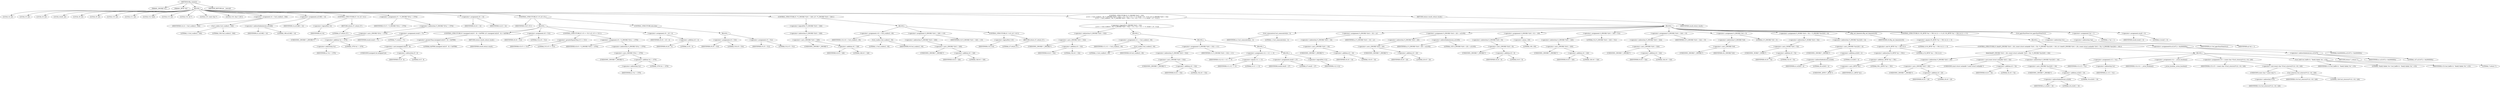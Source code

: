 digraph tftp_connect {  
"1000114" [label = "(METHOD,tftp_connect)" ]
"1000115" [label = "(PARAM,_DWORD *a1)" ]
"1000116" [label = "(PARAM,_BYTE *a2)" ]
"1000117" [label = "(BLOCK,,)" ]
"1000118" [label = "(LOCAL,v4: int)" ]
"1000119" [label = "(LOCAL,v5: int)" ]
"1000120" [label = "(LOCAL,v6: int)" ]
"1000121" [label = "(LOCAL,result: int)" ]
"1000122" [label = "(LOCAL,v8: int)" ]
"1000123" [label = "(LOCAL,v9: int)" ]
"1000124" [label = "(LOCAL,v10: int)" ]
"1000125" [label = "(LOCAL,v11: int)" ]
"1000126" [label = "(LOCAL,v12: bool)" ]
"1000127" [label = "(LOCAL,v13: int)" ]
"1000128" [label = "(LOCAL,v14: int *)" ]
"1000129" [label = "(LOCAL,v15: const char *)" ]
"1000130" [label = "(LOCAL,v16: char [ 128 ])" ]
"1000131" [label = "(<operator>.assignment,v4 = Curl_ccalloc(1, 336))" ]
"1000132" [label = "(IDENTIFIER,v4,v4 = Curl_ccalloc(1, 336))" ]
"1000133" [label = "(Curl_ccalloc,Curl_ccalloc(1, 336))" ]
"1000134" [label = "(LITERAL,1,Curl_ccalloc(1, 336))" ]
"1000135" [label = "(LITERAL,336,Curl_ccalloc(1, 336))" ]
"1000136" [label = "(<operator>.assignment,a1[188] = v4)" ]
"1000137" [label = "(<operator>.indirectIndexAccess,a1[188])" ]
"1000138" [label = "(IDENTIFIER,a1,a1[188] = v4)" ]
"1000139" [label = "(LITERAL,188,a1[188] = v4)" ]
"1000140" [label = "(IDENTIFIER,v4,a1[188] = v4)" ]
"1000141" [label = "(CONTROL_STRUCTURE,if ( !v4 ),if ( !v4 ))" ]
"1000142" [label = "(<operator>.logicalNot,!v4)" ]
"1000143" [label = "(IDENTIFIER,v4,!v4)" ]
"1000144" [label = "(RETURN,return 27;,return 27;)" ]
"1000145" [label = "(LITERAL,27,return 27;)" ]
"1000146" [label = "(<operator>.assignment,v5 = *(_DWORD *)(*a1 + 1576))" ]
"1000147" [label = "(IDENTIFIER,v5,v5 = *(_DWORD *)(*a1 + 1576))" ]
"1000148" [label = "(<operator>.indirection,*(_DWORD *)(*a1 + 1576))" ]
"1000149" [label = "(<operator>.cast,(_DWORD *)(*a1 + 1576))" ]
"1000150" [label = "(UNKNOWN,_DWORD *,_DWORD *)" ]
"1000151" [label = "(<operator>.addition,*a1 + 1576)" ]
"1000152" [label = "(<operator>.indirection,*a1)" ]
"1000153" [label = "(IDENTIFIER,a1,*a1 + 1576)" ]
"1000154" [label = "(LITERAL,1576,*a1 + 1576)" ]
"1000155" [label = "(<operator>.assignment,v6 = v4)" ]
"1000156" [label = "(IDENTIFIER,v6,v6 = v4)" ]
"1000157" [label = "(IDENTIFIER,v4,v6 = v4)" ]
"1000158" [label = "(CONTROL_STRUCTURE,if ( v5 ),if ( v5 ))" ]
"1000159" [label = "(IDENTIFIER,v5,if ( v5 ))" ]
"1000160" [label = "(BLOCK,,)" ]
"1000161" [label = "(<operator>.assignment,result = 71)" ]
"1000162" [label = "(IDENTIFIER,result,result = 71)" ]
"1000163" [label = "(LITERAL,71,result = 71)" ]
"1000164" [label = "(CONTROL_STRUCTURE,if ( (unsigned int)(v5 - 8) > 0xFFB0 ),if ( (unsigned int)(v5 - 8) > 0xFFB0 ))" ]
"1000165" [label = "(<operator>.greaterThan,(unsigned int)(v5 - 8) > 0xFFB0)" ]
"1000166" [label = "(<operator>.cast,(unsigned int)(v5 - 8))" ]
"1000167" [label = "(UNKNOWN,unsigned int,unsigned int)" ]
"1000168" [label = "(<operator>.subtraction,v5 - 8)" ]
"1000169" [label = "(IDENTIFIER,v5,v5 - 8)" ]
"1000170" [label = "(LITERAL,8,v5 - 8)" ]
"1000171" [label = "(LITERAL,0xFFB0,(unsigned int)(v5 - 8) > 0xFFB0)" ]
"1000172" [label = "(RETURN,return result;,return result;)" ]
"1000173" [label = "(IDENTIFIER,result,return result;)" ]
"1000174" [label = "(<operator>.assignment,v8 = 512)" ]
"1000175" [label = "(IDENTIFIER,v8,v8 = 512)" ]
"1000176" [label = "(LITERAL,512,v8 = 512)" ]
"1000177" [label = "(CONTROL_STRUCTURE,if ( v5 >= 513 ),if ( v5 >= 513 ))" ]
"1000178" [label = "(<operator>.greaterEqualsThan,v5 >= 513)" ]
"1000179" [label = "(IDENTIFIER,v5,v5 >= 513)" ]
"1000180" [label = "(LITERAL,513,v5 >= 513)" ]
"1000181" [label = "(<operator>.assignment,v8 = *(_DWORD *)(*a1 + 1576))" ]
"1000182" [label = "(IDENTIFIER,v8,v8 = *(_DWORD *)(*a1 + 1576))" ]
"1000183" [label = "(<operator>.indirection,*(_DWORD *)(*a1 + 1576))" ]
"1000184" [label = "(<operator>.cast,(_DWORD *)(*a1 + 1576))" ]
"1000185" [label = "(UNKNOWN,_DWORD *,_DWORD *)" ]
"1000186" [label = "(<operator>.addition,*a1 + 1576)" ]
"1000187" [label = "(<operator>.indirection,*a1)" ]
"1000188" [label = "(IDENTIFIER,a1,*a1 + 1576)" ]
"1000189" [label = "(LITERAL,1576,*a1 + 1576)" ]
"1000190" [label = "(<operator>.assignment,v9 = v8 + 4)" ]
"1000191" [label = "(IDENTIFIER,v9,v9 = v8 + 4)" ]
"1000192" [label = "(<operator>.addition,v8 + 4)" ]
"1000193" [label = "(IDENTIFIER,v8,v8 + 4)" ]
"1000194" [label = "(LITERAL,4,v8 + 4)" ]
"1000195" [label = "(CONTROL_STRUCTURE,else,else)" ]
"1000196" [label = "(BLOCK,,)" ]
"1000197" [label = "(<operator>.assignment,v9 = 516)" ]
"1000198" [label = "(IDENTIFIER,v9,v9 = 516)" ]
"1000199" [label = "(LITERAL,516,v9 = 516)" ]
"1000200" [label = "(<operator>.assignment,v5 = 512)" ]
"1000201" [label = "(IDENTIFIER,v5,v5 = 512)" ]
"1000202" [label = "(LITERAL,512,v5 = 512)" ]
"1000203" [label = "(CONTROL_STRUCTURE,if ( !*(_DWORD *)(v6 + 328) ),if ( !*(_DWORD *)(v6 + 328) ))" ]
"1000204" [label = "(<operator>.logicalNot,!*(_DWORD *)(v6 + 328))" ]
"1000205" [label = "(<operator>.indirection,*(_DWORD *)(v6 + 328))" ]
"1000206" [label = "(<operator>.cast,(_DWORD *)(v6 + 328))" ]
"1000207" [label = "(UNKNOWN,_DWORD *,_DWORD *)" ]
"1000208" [label = "(<operator>.addition,v6 + 328)" ]
"1000209" [label = "(IDENTIFIER,v6,v6 + 328)" ]
"1000210" [label = "(LITERAL,328,v6 + 328)" ]
"1000211" [label = "(BLOCK,,)" ]
"1000212" [label = "(<operator>.assignment,v10 = Curl_ccalloc(1, v9))" ]
"1000213" [label = "(IDENTIFIER,v10,v10 = Curl_ccalloc(1, v9))" ]
"1000214" [label = "(Curl_ccalloc,Curl_ccalloc(1, v9))" ]
"1000215" [label = "(LITERAL,1,Curl_ccalloc(1, v9))" ]
"1000216" [label = "(IDENTIFIER,v9,Curl_ccalloc(1, v9))" ]
"1000217" [label = "(<operator>.assignment,*(_DWORD *)(v6 + 328) = v10)" ]
"1000218" [label = "(<operator>.indirection,*(_DWORD *)(v6 + 328))" ]
"1000219" [label = "(<operator>.cast,(_DWORD *)(v6 + 328))" ]
"1000220" [label = "(UNKNOWN,_DWORD *,_DWORD *)" ]
"1000221" [label = "(<operator>.addition,v6 + 328)" ]
"1000222" [label = "(IDENTIFIER,v6,v6 + 328)" ]
"1000223" [label = "(LITERAL,328,v6 + 328)" ]
"1000224" [label = "(IDENTIFIER,v10,*(_DWORD *)(v6 + 328) = v10)" ]
"1000225" [label = "(CONTROL_STRUCTURE,if ( !v10 ),if ( !v10 ))" ]
"1000226" [label = "(<operator>.logicalNot,!v10)" ]
"1000227" [label = "(IDENTIFIER,v10,!v10)" ]
"1000228" [label = "(RETURN,return 27;,return 27;)" ]
"1000229" [label = "(LITERAL,27,return 27;)" ]
"1000230" [label = "(CONTROL_STRUCTURE,if ( *(_DWORD *)(v6 + 332)\n    || (v11 = Curl_ccalloc(1, v9), *(_DWORD *)(v6 + 332) = v11, v12 = v11 == 0, result = 27, !v12) ),if ( *(_DWORD *)(v6 + 332)\n    || (v11 = Curl_ccalloc(1, v9), *(_DWORD *)(v6 + 332) = v11, v12 = v11 == 0, result = 27, !v12) ))" ]
"1000231" [label = "(<operator>.logicalOr,*(_DWORD *)(v6 + 332)\n    || (v11 = Curl_ccalloc(1, v9), *(_DWORD *)(v6 + 332) = v11, v12 = v11 == 0, result = 27, !v12))" ]
"1000232" [label = "(<operator>.indirection,*(_DWORD *)(v6 + 332))" ]
"1000233" [label = "(<operator>.cast,(_DWORD *)(v6 + 332))" ]
"1000234" [label = "(UNKNOWN,_DWORD *,_DWORD *)" ]
"1000235" [label = "(<operator>.addition,v6 + 332)" ]
"1000236" [label = "(IDENTIFIER,v6,v6 + 332)" ]
"1000237" [label = "(LITERAL,332,v6 + 332)" ]
"1000238" [label = "(BLOCK,,)" ]
"1000239" [label = "(<operator>.assignment,v11 = Curl_ccalloc(1, v9))" ]
"1000240" [label = "(IDENTIFIER,v11,v11 = Curl_ccalloc(1, v9))" ]
"1000241" [label = "(Curl_ccalloc,Curl_ccalloc(1, v9))" ]
"1000242" [label = "(LITERAL,1,Curl_ccalloc(1, v9))" ]
"1000243" [label = "(IDENTIFIER,v9,Curl_ccalloc(1, v9))" ]
"1000244" [label = "(BLOCK,,)" ]
"1000245" [label = "(<operator>.assignment,*(_DWORD *)(v6 + 332) = v11)" ]
"1000246" [label = "(<operator>.indirection,*(_DWORD *)(v6 + 332))" ]
"1000247" [label = "(<operator>.cast,(_DWORD *)(v6 + 332))" ]
"1000248" [label = "(UNKNOWN,_DWORD *,_DWORD *)" ]
"1000249" [label = "(<operator>.addition,v6 + 332)" ]
"1000250" [label = "(IDENTIFIER,v6,v6 + 332)" ]
"1000251" [label = "(LITERAL,332,v6 + 332)" ]
"1000252" [label = "(IDENTIFIER,v11,*(_DWORD *)(v6 + 332) = v11)" ]
"1000253" [label = "(BLOCK,,)" ]
"1000254" [label = "(<operator>.assignment,v12 = v11 == 0)" ]
"1000255" [label = "(IDENTIFIER,v12,v12 = v11 == 0)" ]
"1000256" [label = "(<operator>.equals,v11 == 0)" ]
"1000257" [label = "(IDENTIFIER,v11,v11 == 0)" ]
"1000258" [label = "(LITERAL,0,v11 == 0)" ]
"1000259" [label = "(BLOCK,,)" ]
"1000260" [label = "(<operator>.assignment,result = 27)" ]
"1000261" [label = "(IDENTIFIER,result,result = 27)" ]
"1000262" [label = "(LITERAL,27,result = 27)" ]
"1000263" [label = "(<operator>.logicalNot,!v12)" ]
"1000264" [label = "(IDENTIFIER,v12,!v12)" ]
"1000265" [label = "(BLOCK,,)" ]
"1000266" [label = "(Curl_conncontrol,Curl_conncontrol(a1, 1))" ]
"1000267" [label = "(IDENTIFIER,a1,Curl_conncontrol(a1, 1))" ]
"1000268" [label = "(LITERAL,1,Curl_conncontrol(a1, 1))" ]
"1000269" [label = "(<operator>.assignment,*(_DWORD *)(v6 + 16) = a1)" ]
"1000270" [label = "(<operator>.indirection,*(_DWORD *)(v6 + 16))" ]
"1000271" [label = "(<operator>.cast,(_DWORD *)(v6 + 16))" ]
"1000272" [label = "(UNKNOWN,_DWORD *,_DWORD *)" ]
"1000273" [label = "(<operator>.addition,v6 + 16)" ]
"1000274" [label = "(IDENTIFIER,v6,v6 + 16)" ]
"1000275" [label = "(LITERAL,16,v6 + 16)" ]
"1000276" [label = "(IDENTIFIER,a1,*(_DWORD *)(v6 + 16) = a1)" ]
"1000277" [label = "(<operator>.assignment,*(_DWORD *)(v6 + 20) = a1[105])" ]
"1000278" [label = "(<operator>.indirection,*(_DWORD *)(v6 + 20))" ]
"1000279" [label = "(<operator>.cast,(_DWORD *)(v6 + 20))" ]
"1000280" [label = "(UNKNOWN,_DWORD *,_DWORD *)" ]
"1000281" [label = "(<operator>.addition,v6 + 20)" ]
"1000282" [label = "(IDENTIFIER,v6,v6 + 20)" ]
"1000283" [label = "(LITERAL,20,v6 + 20)" ]
"1000284" [label = "(<operator>.indirectIndexAccess,a1[105])" ]
"1000285" [label = "(IDENTIFIER,a1,*(_DWORD *)(v6 + 20) = a1[105])" ]
"1000286" [label = "(LITERAL,105,*(_DWORD *)(v6 + 20) = a1[105])" ]
"1000287" [label = "(<operator>.assignment,*(_DWORD *)(v6 + 8) = -100)" ]
"1000288" [label = "(<operator>.indirection,*(_DWORD *)(v6 + 8))" ]
"1000289" [label = "(<operator>.cast,(_DWORD *)(v6 + 8))" ]
"1000290" [label = "(UNKNOWN,_DWORD *,_DWORD *)" ]
"1000291" [label = "(<operator>.addition,v6 + 8)" ]
"1000292" [label = "(IDENTIFIER,v6,v6 + 8)" ]
"1000293" [label = "(LITERAL,8,v6 + 8)" ]
"1000294" [label = "(<operator>.minus,-100)" ]
"1000295" [label = "(LITERAL,100,-100)" ]
"1000296" [label = "(<operator>.assignment,*(_DWORD *)(v6 + 320) = 512)" ]
"1000297" [label = "(<operator>.indirection,*(_DWORD *)(v6 + 320))" ]
"1000298" [label = "(<operator>.cast,(_DWORD *)(v6 + 320))" ]
"1000299" [label = "(UNKNOWN,_DWORD *,_DWORD *)" ]
"1000300" [label = "(<operator>.addition,v6 + 320)" ]
"1000301" [label = "(IDENTIFIER,v6,v6 + 320)" ]
"1000302" [label = "(LITERAL,320,v6 + 320)" ]
"1000303" [label = "(LITERAL,512,*(_DWORD *)(v6 + 320) = 512)" ]
"1000304" [label = "(<operator>.assignment,*(_DWORD *)(v6 + 324) = v5)" ]
"1000305" [label = "(<operator>.indirection,*(_DWORD *)(v6 + 324))" ]
"1000306" [label = "(<operator>.cast,(_DWORD *)(v6 + 324))" ]
"1000307" [label = "(UNKNOWN,_DWORD *,_DWORD *)" ]
"1000308" [label = "(<operator>.addition,v6 + 324)" ]
"1000309" [label = "(IDENTIFIER,v6,v6 + 324)" ]
"1000310" [label = "(LITERAL,324,v6 + 324)" ]
"1000311" [label = "(IDENTIFIER,v5,*(_DWORD *)(v6 + 324) = v5)" ]
"1000312" [label = "(<operator>.assignment,*(_DWORD *)v6 = 0)" ]
"1000313" [label = "(<operator>.indirection,*(_DWORD *)v6)" ]
"1000314" [label = "(<operator>.cast,(_DWORD *)v6)" ]
"1000315" [label = "(UNKNOWN,_DWORD *,_DWORD *)" ]
"1000316" [label = "(IDENTIFIER,v6,(_DWORD *)v6)" ]
"1000317" [label = "(LITERAL,0,*(_DWORD *)v6 = 0)" ]
"1000318" [label = "(<operator>.assignment,*(_WORD *)(v6 + 52) = *(_DWORD *)(a1[20] + 4))" ]
"1000319" [label = "(<operator>.indirection,*(_WORD *)(v6 + 52))" ]
"1000320" [label = "(<operator>.cast,(_WORD *)(v6 + 52))" ]
"1000321" [label = "(UNKNOWN,_WORD *,_WORD *)" ]
"1000322" [label = "(<operator>.addition,v6 + 52)" ]
"1000323" [label = "(IDENTIFIER,v6,v6 + 52)" ]
"1000324" [label = "(LITERAL,52,v6 + 52)" ]
"1000325" [label = "(<operator>.indirection,*(_DWORD *)(a1[20] + 4))" ]
"1000326" [label = "(<operator>.cast,(_DWORD *)(a1[20] + 4))" ]
"1000327" [label = "(UNKNOWN,_DWORD *,_DWORD *)" ]
"1000328" [label = "(<operator>.addition,a1[20] + 4)" ]
"1000329" [label = "(<operator>.indirectIndexAccess,a1[20])" ]
"1000330" [label = "(IDENTIFIER,a1,a1[20] + 4)" ]
"1000331" [label = "(LITERAL,20,a1[20] + 4)" ]
"1000332" [label = "(LITERAL,4,a1[20] + 4)" ]
"1000333" [label = "(tftp_set_timeouts,tftp_set_timeouts(v6))" ]
"1000334" [label = "(IDENTIFIER,v6,tftp_set_timeouts(v6))" ]
"1000335" [label = "(CONTROL_STRUCTURE,if ( (*((_BYTE *)a1 + 591) & 2) == 0 ),if ( (*((_BYTE *)a1 + 591) & 2) == 0 ))" ]
"1000336" [label = "(<operator>.equals,(*((_BYTE *)a1 + 591) & 2) == 0)" ]
"1000337" [label = "(<operator>.and,*((_BYTE *)a1 + 591) & 2)" ]
"1000338" [label = "(<operator>.indirection,*((_BYTE *)a1 + 591))" ]
"1000339" [label = "(<operator>.addition,(_BYTE *)a1 + 591)" ]
"1000340" [label = "(<operator>.cast,(_BYTE *)a1)" ]
"1000341" [label = "(UNKNOWN,_BYTE *,_BYTE *)" ]
"1000342" [label = "(IDENTIFIER,a1,(_BYTE *)a1)" ]
"1000343" [label = "(LITERAL,591,(_BYTE *)a1 + 591)" ]
"1000344" [label = "(LITERAL,2,*((_BYTE *)a1 + 591) & 2)" ]
"1000345" [label = "(LITERAL,0,(*((_BYTE *)a1 + 591) & 2) == 0)" ]
"1000346" [label = "(BLOCK,,)" ]
"1000347" [label = "(CONTROL_STRUCTURE,if ( bind(*(_DWORD *)(v6 + 20), (const struct sockaddr *)(v6 + 52), *(_DWORD *)(a1[20] + 16)) ),if ( bind(*(_DWORD *)(v6 + 20), (const struct sockaddr *)(v6 + 52), *(_DWORD *)(a1[20] + 16)) ))" ]
"1000348" [label = "(bind,bind(*(_DWORD *)(v6 + 20), (const struct sockaddr *)(v6 + 52), *(_DWORD *)(a1[20] + 16)))" ]
"1000349" [label = "(<operator>.indirection,*(_DWORD *)(v6 + 20))" ]
"1000350" [label = "(<operator>.cast,(_DWORD *)(v6 + 20))" ]
"1000351" [label = "(UNKNOWN,_DWORD *,_DWORD *)" ]
"1000352" [label = "(<operator>.addition,v6 + 20)" ]
"1000353" [label = "(IDENTIFIER,v6,v6 + 20)" ]
"1000354" [label = "(LITERAL,20,v6 + 20)" ]
"1000355" [label = "(<operator>.cast,(const struct sockaddr *)(v6 + 52))" ]
"1000356" [label = "(UNKNOWN,const struct sockaddr *,const struct sockaddr *)" ]
"1000357" [label = "(<operator>.addition,v6 + 52)" ]
"1000358" [label = "(IDENTIFIER,v6,v6 + 52)" ]
"1000359" [label = "(LITERAL,52,v6 + 52)" ]
"1000360" [label = "(<operator>.indirection,*(_DWORD *)(a1[20] + 16))" ]
"1000361" [label = "(<operator>.cast,(_DWORD *)(a1[20] + 16))" ]
"1000362" [label = "(UNKNOWN,_DWORD *,_DWORD *)" ]
"1000363" [label = "(<operator>.addition,a1[20] + 16)" ]
"1000364" [label = "(<operator>.indirectIndexAccess,a1[20])" ]
"1000365" [label = "(IDENTIFIER,a1,a1[20] + 16)" ]
"1000366" [label = "(LITERAL,20,a1[20] + 16)" ]
"1000367" [label = "(LITERAL,16,a1[20] + 16)" ]
"1000368" [label = "(BLOCK,,)" ]
"1000369" [label = "(<operator>.assignment,v13 = *a1)" ]
"1000370" [label = "(IDENTIFIER,v13,v13 = *a1)" ]
"1000371" [label = "(<operator>.indirection,*a1)" ]
"1000372" [label = "(IDENTIFIER,a1,v13 = *a1)" ]
"1000373" [label = "(<operator>.assignment,v14 = _errno_location())" ]
"1000374" [label = "(IDENTIFIER,v14,v14 = _errno_location())" ]
"1000375" [label = "(_errno_location,_errno_location())" ]
"1000376" [label = "(<operator>.assignment,v15 = (const char *)Curl_strerror(*v14, v16, 128))" ]
"1000377" [label = "(IDENTIFIER,v15,v15 = (const char *)Curl_strerror(*v14, v16, 128))" ]
"1000378" [label = "(<operator>.cast,(const char *)Curl_strerror(*v14, v16, 128))" ]
"1000379" [label = "(UNKNOWN,const char *,const char *)" ]
"1000380" [label = "(Curl_strerror,Curl_strerror(*v14, v16, 128))" ]
"1000381" [label = "(<operator>.indirection,*v14)" ]
"1000382" [label = "(IDENTIFIER,v14,Curl_strerror(*v14, v16, 128))" ]
"1000383" [label = "(IDENTIFIER,v16,Curl_strerror(*v14, v16, 128))" ]
"1000384" [label = "(LITERAL,128,Curl_strerror(*v14, v16, 128))" ]
"1000385" [label = "(Curl_failf,Curl_failf(v13, \"bind() failed; %s\", v15))" ]
"1000386" [label = "(IDENTIFIER,v13,Curl_failf(v13, \"bind() failed; %s\", v15))" ]
"1000387" [label = "(LITERAL,\"bind() failed; %s\",Curl_failf(v13, \"bind() failed; %s\", v15))" ]
"1000388" [label = "(IDENTIFIER,v15,Curl_failf(v13, \"bind() failed; %s\", v15))" ]
"1000389" [label = "(RETURN,return 7;,return 7;)" ]
"1000390" [label = "(LITERAL,7,return 7;)" ]
"1000391" [label = "(<operators>.assignmentOr,a1[147] |= 0x2000000u)" ]
"1000392" [label = "(<operator>.indirectIndexAccess,a1[147])" ]
"1000393" [label = "(IDENTIFIER,a1,a1[147] |= 0x2000000u)" ]
"1000394" [label = "(LITERAL,147,a1[147] |= 0x2000000u)" ]
"1000395" [label = "(LITERAL,0x2000000u,a1[147] |= 0x2000000u)" ]
"1000396" [label = "(Curl_pgrsStartNow,Curl_pgrsStartNow(*a1))" ]
"1000397" [label = "(<operator>.indirection,*a1)" ]
"1000398" [label = "(IDENTIFIER,a1,Curl_pgrsStartNow(*a1))" ]
"1000399" [label = "(<operator>.assignment,*a2 = 1)" ]
"1000400" [label = "(<operator>.indirection,*a2)" ]
"1000401" [label = "(IDENTIFIER,a2,*a2 = 1)" ]
"1000402" [label = "(LITERAL,1,*a2 = 1)" ]
"1000403" [label = "(<operator>.assignment,result = 0)" ]
"1000404" [label = "(IDENTIFIER,result,result = 0)" ]
"1000405" [label = "(LITERAL,0,result = 0)" ]
"1000406" [label = "(RETURN,return result;,return result;)" ]
"1000407" [label = "(IDENTIFIER,result,return result;)" ]
"1000408" [label = "(METHOD_RETURN,int __fastcall)" ]
  "1000114" -> "1000115" 
  "1000114" -> "1000116" 
  "1000114" -> "1000117" 
  "1000114" -> "1000408" 
  "1000117" -> "1000118" 
  "1000117" -> "1000119" 
  "1000117" -> "1000120" 
  "1000117" -> "1000121" 
  "1000117" -> "1000122" 
  "1000117" -> "1000123" 
  "1000117" -> "1000124" 
  "1000117" -> "1000125" 
  "1000117" -> "1000126" 
  "1000117" -> "1000127" 
  "1000117" -> "1000128" 
  "1000117" -> "1000129" 
  "1000117" -> "1000130" 
  "1000117" -> "1000131" 
  "1000117" -> "1000136" 
  "1000117" -> "1000141" 
  "1000117" -> "1000146" 
  "1000117" -> "1000155" 
  "1000117" -> "1000158" 
  "1000117" -> "1000203" 
  "1000117" -> "1000230" 
  "1000117" -> "1000406" 
  "1000131" -> "1000132" 
  "1000131" -> "1000133" 
  "1000133" -> "1000134" 
  "1000133" -> "1000135" 
  "1000136" -> "1000137" 
  "1000136" -> "1000140" 
  "1000137" -> "1000138" 
  "1000137" -> "1000139" 
  "1000141" -> "1000142" 
  "1000141" -> "1000144" 
  "1000142" -> "1000143" 
  "1000144" -> "1000145" 
  "1000146" -> "1000147" 
  "1000146" -> "1000148" 
  "1000148" -> "1000149" 
  "1000149" -> "1000150" 
  "1000149" -> "1000151" 
  "1000151" -> "1000152" 
  "1000151" -> "1000154" 
  "1000152" -> "1000153" 
  "1000155" -> "1000156" 
  "1000155" -> "1000157" 
  "1000158" -> "1000159" 
  "1000158" -> "1000160" 
  "1000158" -> "1000195" 
  "1000160" -> "1000161" 
  "1000160" -> "1000164" 
  "1000160" -> "1000174" 
  "1000160" -> "1000177" 
  "1000160" -> "1000190" 
  "1000161" -> "1000162" 
  "1000161" -> "1000163" 
  "1000164" -> "1000165" 
  "1000164" -> "1000172" 
  "1000165" -> "1000166" 
  "1000165" -> "1000171" 
  "1000166" -> "1000167" 
  "1000166" -> "1000168" 
  "1000168" -> "1000169" 
  "1000168" -> "1000170" 
  "1000172" -> "1000173" 
  "1000174" -> "1000175" 
  "1000174" -> "1000176" 
  "1000177" -> "1000178" 
  "1000177" -> "1000181" 
  "1000178" -> "1000179" 
  "1000178" -> "1000180" 
  "1000181" -> "1000182" 
  "1000181" -> "1000183" 
  "1000183" -> "1000184" 
  "1000184" -> "1000185" 
  "1000184" -> "1000186" 
  "1000186" -> "1000187" 
  "1000186" -> "1000189" 
  "1000187" -> "1000188" 
  "1000190" -> "1000191" 
  "1000190" -> "1000192" 
  "1000192" -> "1000193" 
  "1000192" -> "1000194" 
  "1000195" -> "1000196" 
  "1000196" -> "1000197" 
  "1000196" -> "1000200" 
  "1000197" -> "1000198" 
  "1000197" -> "1000199" 
  "1000200" -> "1000201" 
  "1000200" -> "1000202" 
  "1000203" -> "1000204" 
  "1000203" -> "1000211" 
  "1000204" -> "1000205" 
  "1000205" -> "1000206" 
  "1000206" -> "1000207" 
  "1000206" -> "1000208" 
  "1000208" -> "1000209" 
  "1000208" -> "1000210" 
  "1000211" -> "1000212" 
  "1000211" -> "1000217" 
  "1000211" -> "1000225" 
  "1000212" -> "1000213" 
  "1000212" -> "1000214" 
  "1000214" -> "1000215" 
  "1000214" -> "1000216" 
  "1000217" -> "1000218" 
  "1000217" -> "1000224" 
  "1000218" -> "1000219" 
  "1000219" -> "1000220" 
  "1000219" -> "1000221" 
  "1000221" -> "1000222" 
  "1000221" -> "1000223" 
  "1000225" -> "1000226" 
  "1000225" -> "1000228" 
  "1000226" -> "1000227" 
  "1000228" -> "1000229" 
  "1000230" -> "1000231" 
  "1000230" -> "1000265" 
  "1000231" -> "1000232" 
  "1000231" -> "1000238" 
  "1000232" -> "1000233" 
  "1000233" -> "1000234" 
  "1000233" -> "1000235" 
  "1000235" -> "1000236" 
  "1000235" -> "1000237" 
  "1000238" -> "1000239" 
  "1000238" -> "1000244" 
  "1000239" -> "1000240" 
  "1000239" -> "1000241" 
  "1000241" -> "1000242" 
  "1000241" -> "1000243" 
  "1000244" -> "1000245" 
  "1000244" -> "1000253" 
  "1000245" -> "1000246" 
  "1000245" -> "1000252" 
  "1000246" -> "1000247" 
  "1000247" -> "1000248" 
  "1000247" -> "1000249" 
  "1000249" -> "1000250" 
  "1000249" -> "1000251" 
  "1000253" -> "1000254" 
  "1000253" -> "1000259" 
  "1000254" -> "1000255" 
  "1000254" -> "1000256" 
  "1000256" -> "1000257" 
  "1000256" -> "1000258" 
  "1000259" -> "1000260" 
  "1000259" -> "1000263" 
  "1000260" -> "1000261" 
  "1000260" -> "1000262" 
  "1000263" -> "1000264" 
  "1000265" -> "1000266" 
  "1000265" -> "1000269" 
  "1000265" -> "1000277" 
  "1000265" -> "1000287" 
  "1000265" -> "1000296" 
  "1000265" -> "1000304" 
  "1000265" -> "1000312" 
  "1000265" -> "1000318" 
  "1000265" -> "1000333" 
  "1000265" -> "1000335" 
  "1000265" -> "1000396" 
  "1000265" -> "1000399" 
  "1000265" -> "1000403" 
  "1000266" -> "1000267" 
  "1000266" -> "1000268" 
  "1000269" -> "1000270" 
  "1000269" -> "1000276" 
  "1000270" -> "1000271" 
  "1000271" -> "1000272" 
  "1000271" -> "1000273" 
  "1000273" -> "1000274" 
  "1000273" -> "1000275" 
  "1000277" -> "1000278" 
  "1000277" -> "1000284" 
  "1000278" -> "1000279" 
  "1000279" -> "1000280" 
  "1000279" -> "1000281" 
  "1000281" -> "1000282" 
  "1000281" -> "1000283" 
  "1000284" -> "1000285" 
  "1000284" -> "1000286" 
  "1000287" -> "1000288" 
  "1000287" -> "1000294" 
  "1000288" -> "1000289" 
  "1000289" -> "1000290" 
  "1000289" -> "1000291" 
  "1000291" -> "1000292" 
  "1000291" -> "1000293" 
  "1000294" -> "1000295" 
  "1000296" -> "1000297" 
  "1000296" -> "1000303" 
  "1000297" -> "1000298" 
  "1000298" -> "1000299" 
  "1000298" -> "1000300" 
  "1000300" -> "1000301" 
  "1000300" -> "1000302" 
  "1000304" -> "1000305" 
  "1000304" -> "1000311" 
  "1000305" -> "1000306" 
  "1000306" -> "1000307" 
  "1000306" -> "1000308" 
  "1000308" -> "1000309" 
  "1000308" -> "1000310" 
  "1000312" -> "1000313" 
  "1000312" -> "1000317" 
  "1000313" -> "1000314" 
  "1000314" -> "1000315" 
  "1000314" -> "1000316" 
  "1000318" -> "1000319" 
  "1000318" -> "1000325" 
  "1000319" -> "1000320" 
  "1000320" -> "1000321" 
  "1000320" -> "1000322" 
  "1000322" -> "1000323" 
  "1000322" -> "1000324" 
  "1000325" -> "1000326" 
  "1000326" -> "1000327" 
  "1000326" -> "1000328" 
  "1000328" -> "1000329" 
  "1000328" -> "1000332" 
  "1000329" -> "1000330" 
  "1000329" -> "1000331" 
  "1000333" -> "1000334" 
  "1000335" -> "1000336" 
  "1000335" -> "1000346" 
  "1000336" -> "1000337" 
  "1000336" -> "1000345" 
  "1000337" -> "1000338" 
  "1000337" -> "1000344" 
  "1000338" -> "1000339" 
  "1000339" -> "1000340" 
  "1000339" -> "1000343" 
  "1000340" -> "1000341" 
  "1000340" -> "1000342" 
  "1000346" -> "1000347" 
  "1000346" -> "1000391" 
  "1000347" -> "1000348" 
  "1000347" -> "1000368" 
  "1000348" -> "1000349" 
  "1000348" -> "1000355" 
  "1000348" -> "1000360" 
  "1000349" -> "1000350" 
  "1000350" -> "1000351" 
  "1000350" -> "1000352" 
  "1000352" -> "1000353" 
  "1000352" -> "1000354" 
  "1000355" -> "1000356" 
  "1000355" -> "1000357" 
  "1000357" -> "1000358" 
  "1000357" -> "1000359" 
  "1000360" -> "1000361" 
  "1000361" -> "1000362" 
  "1000361" -> "1000363" 
  "1000363" -> "1000364" 
  "1000363" -> "1000367" 
  "1000364" -> "1000365" 
  "1000364" -> "1000366" 
  "1000368" -> "1000369" 
  "1000368" -> "1000373" 
  "1000368" -> "1000376" 
  "1000368" -> "1000385" 
  "1000368" -> "1000389" 
  "1000369" -> "1000370" 
  "1000369" -> "1000371" 
  "1000371" -> "1000372" 
  "1000373" -> "1000374" 
  "1000373" -> "1000375" 
  "1000376" -> "1000377" 
  "1000376" -> "1000378" 
  "1000378" -> "1000379" 
  "1000378" -> "1000380" 
  "1000380" -> "1000381" 
  "1000380" -> "1000383" 
  "1000380" -> "1000384" 
  "1000381" -> "1000382" 
  "1000385" -> "1000386" 
  "1000385" -> "1000387" 
  "1000385" -> "1000388" 
  "1000389" -> "1000390" 
  "1000391" -> "1000392" 
  "1000391" -> "1000395" 
  "1000392" -> "1000393" 
  "1000392" -> "1000394" 
  "1000396" -> "1000397" 
  "1000397" -> "1000398" 
  "1000399" -> "1000400" 
  "1000399" -> "1000402" 
  "1000400" -> "1000401" 
  "1000403" -> "1000404" 
  "1000403" -> "1000405" 
  "1000406" -> "1000407" 
}
